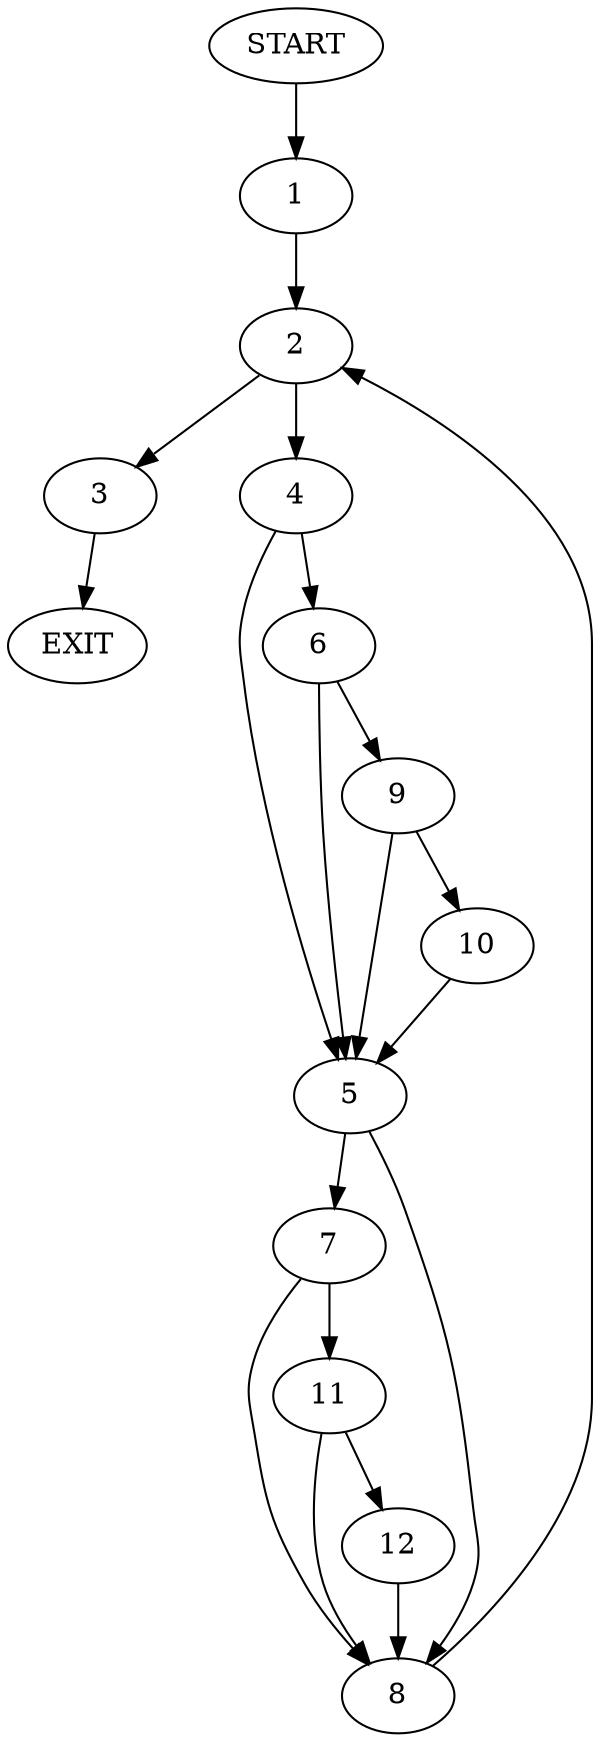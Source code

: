 digraph {
0 [label="START"]
13 [label="EXIT"]
0 -> 1
1 -> 2
2 -> 3
2 -> 4
4 -> 5
4 -> 6
3 -> 13
5 -> 7
5 -> 8
6 -> 9
6 -> 5
9 -> 10
9 -> 5
10 -> 5
7 -> 8
7 -> 11
8 -> 2
11 -> 12
11 -> 8
12 -> 8
}
